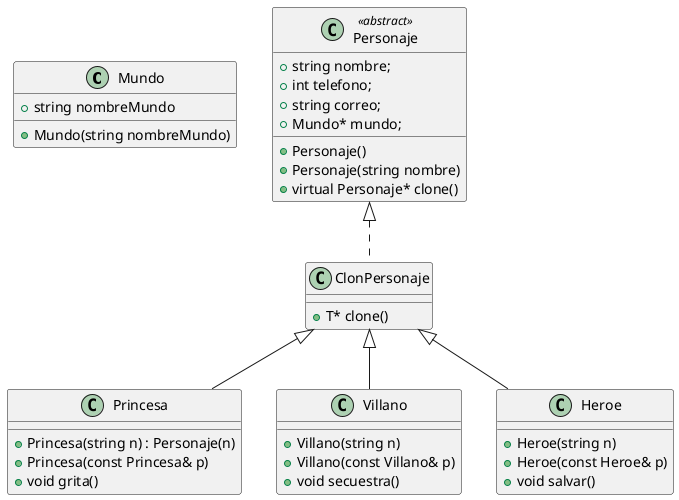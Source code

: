 @startuml
    Class Mundo{
        +string nombreMundo
        +Mundo(string nombreMundo)
    }
    Class Personaje<<abstract>>{
        +string nombre;
        +int telefono;
        +string correo;
        +Mundo* mundo;
        +Personaje()
        +Personaje(string nombre)
        +virtual Personaje* clone()
    }
    Class ClonPersonaje{
        +T* clone()
    }
    Class Princesa{
        +Princesa(string n) : Personaje(n)
        +Princesa(const Princesa& p)
        +void grita()
    }
    Class Villano{
        +Villano(string n)
        +Villano(const Villano& p)
        +void secuestra()
    }
    Class Heroe{
        +Heroe(string n)
        +Heroe(const Heroe& p)
        +void salvar()
    }

ClonPersonaje <|-- Princesa
ClonPersonaje <|-- Villano
ClonPersonaje <|-- Heroe
Personaje <|.. ClonPersonaje
@enduml

